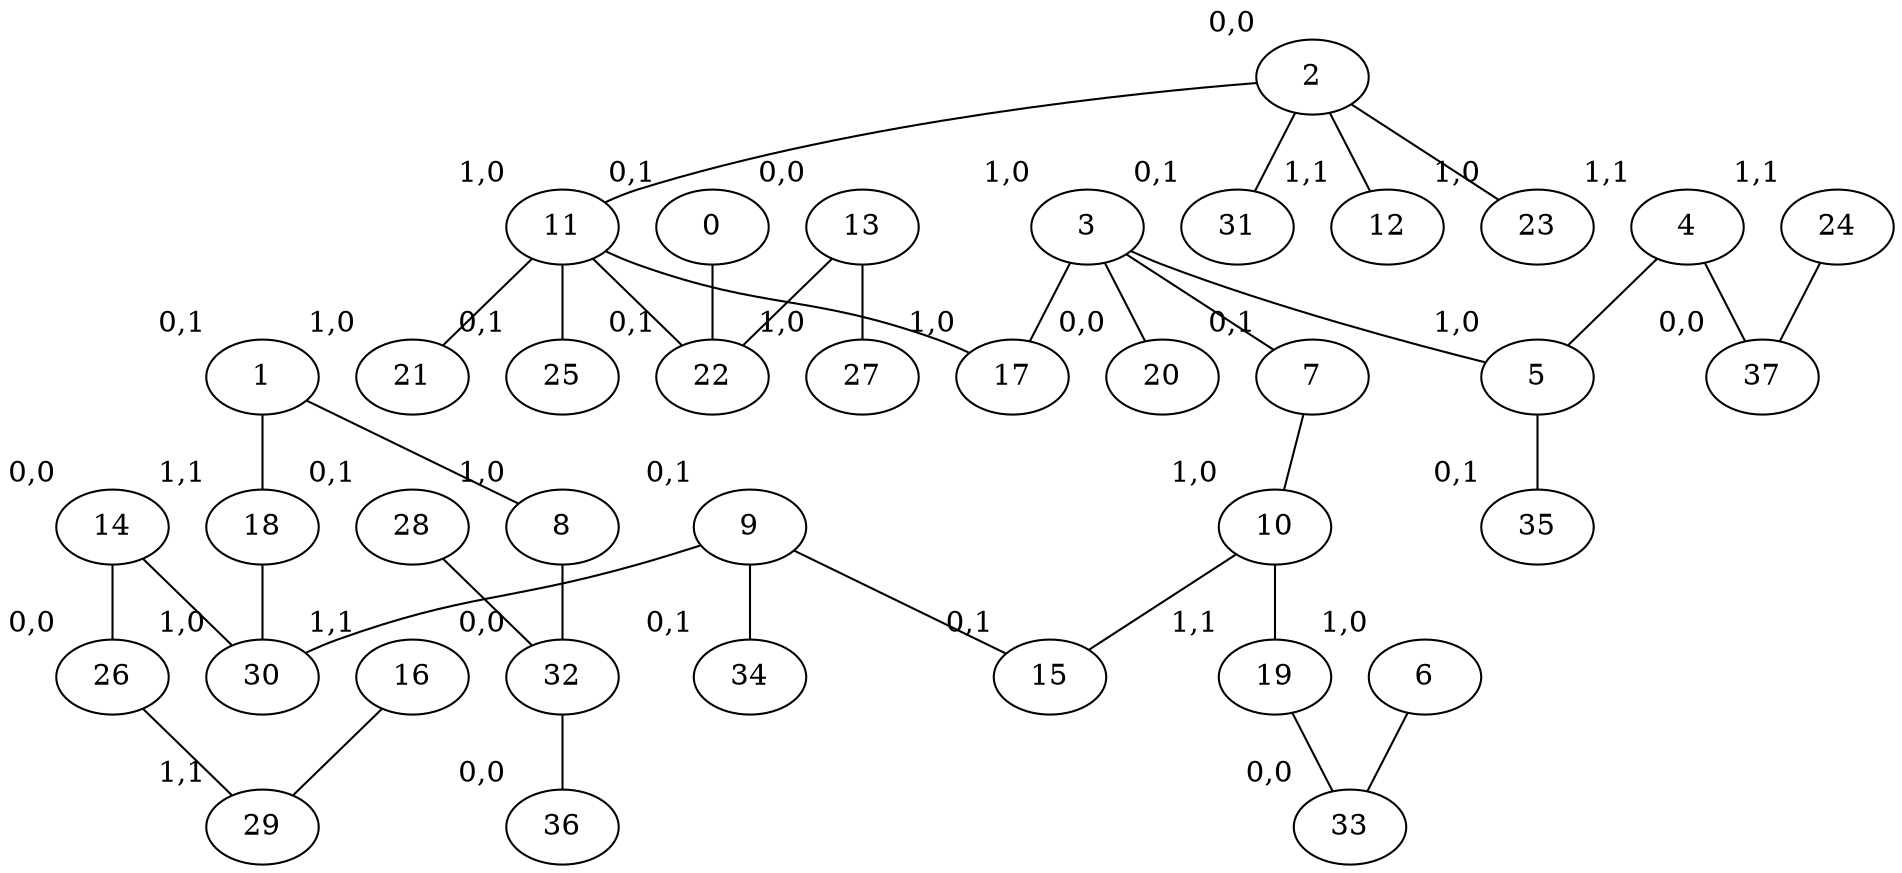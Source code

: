 graph G {
34 [xlabel="0,1"];
14 [xlabel="0,0"];
14 -- 30;
14 -- 26;
16 [xlabel="1,1"];
16 -- 29;
36 [xlabel="0,0"];
9 [xlabel="0,1"];
9 -- 15;
9 -- 30;
9 -- 34;
19 [xlabel="1,1"];
19 -- 33;
28 [xlabel="0,1"];
28 -- 32;
6 [xlabel="1,0"];
6 -- 33;
10 [xlabel="1,0"];
10 -- 19;
10 -- 15;
26 [xlabel="0,0"];
26 -- 29;
32 [xlabel="0,0"];
32 -- 36;
8 [xlabel="1,0"];
8 -- 32;
30 [xlabel="1,0"];
18 [xlabel="1,1"];
18 -- 30;
7 [xlabel="0,1"];
7 -- 10;
29 [xlabel="1,1"];
1 [xlabel="0,1"];
1 -- 8;
1 -- 18;
33 [xlabel="0,0"];
15 [xlabel="0,1"];
31 [xlabel="0,1"];
27 [xlabel="1,0"];
17 [xlabel="1,0"];
5 [xlabel="1,0"];
5 -- 35;
24 [xlabel="1,1"];
24 -- 37;
12 [xlabel="1,1"];
0 [xlabel="0,1"];
0 -- 22;
20 [xlabel="0,0"];
13 [xlabel="0,0"];
13 -- 27;
13 -- 22;
3 [xlabel="1,0"];
3 -- 20;
3 -- 5;
3 -- 17;
3 -- 7;
11 [xlabel="1,0"];
11 -- 22;
11 -- 25;
11 -- 17;
11 -- 21;
35 [xlabel="0,1"];
21 [xlabel="1,0"];
22 [xlabel="0,1"];
37 [xlabel="0,0"];
2 [xlabel="0,0"];
2 -- 11;
2 -- 23;
2 -- 12;
2 -- 31;
25 [xlabel="0,1"];
4 [xlabel="1,1"];
4 -- 37;
4 -- 5;
23 [xlabel="1,0"];
}